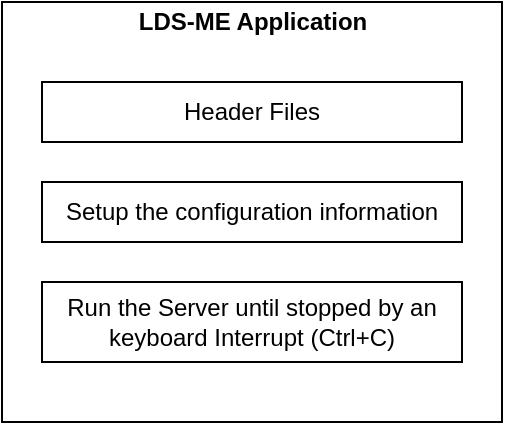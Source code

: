 <mxfile version="14.5.1" type="github">
  <diagram id="5YsEo3V4YOLxfJX5qnM3" name="Page-1">
    <mxGraphModel dx="1350" dy="804" grid="1" gridSize="10" guides="1" tooltips="1" connect="1" arrows="1" fold="1" page="1" pageScale="1" pageWidth="850" pageHeight="1100" math="0" shadow="0">
      <root>
        <mxCell id="0" />
        <mxCell id="1" parent="0" />
        <mxCell id="Xof1aFgPI4b9zUl3U5y1-1" value="" style="rounded=0;whiteSpace=wrap;html=1;" vertex="1" parent="1">
          <mxGeometry x="310" y="150" width="250" height="210" as="geometry" />
        </mxCell>
        <mxCell id="Xof1aFgPI4b9zUl3U5y1-2" value="Header Files" style="rounded=0;whiteSpace=wrap;html=1;" vertex="1" parent="1">
          <mxGeometry x="330" y="190" width="210" height="30" as="geometry" />
        </mxCell>
        <mxCell id="Xof1aFgPI4b9zUl3U5y1-3" value="Setup the configuration information" style="rounded=0;whiteSpace=wrap;html=1;" vertex="1" parent="1">
          <mxGeometry x="330" y="240" width="210" height="30" as="geometry" />
        </mxCell>
        <mxCell id="Xof1aFgPI4b9zUl3U5y1-4" value="Run the Server until stopped by an keyboard Interrupt (Ctrl+C)" style="rounded=0;whiteSpace=wrap;html=1;" vertex="1" parent="1">
          <mxGeometry x="330" y="290" width="210" height="40" as="geometry" />
        </mxCell>
        <mxCell id="Xof1aFgPI4b9zUl3U5y1-5" value="LDS-ME Application" style="text;html=1;strokeColor=none;fillColor=none;align=center;verticalAlign=middle;whiteSpace=wrap;rounded=0;fontStyle=1" vertex="1" parent="1">
          <mxGeometry x="358.75" y="150" width="152.5" height="20" as="geometry" />
        </mxCell>
      </root>
    </mxGraphModel>
  </diagram>
</mxfile>
